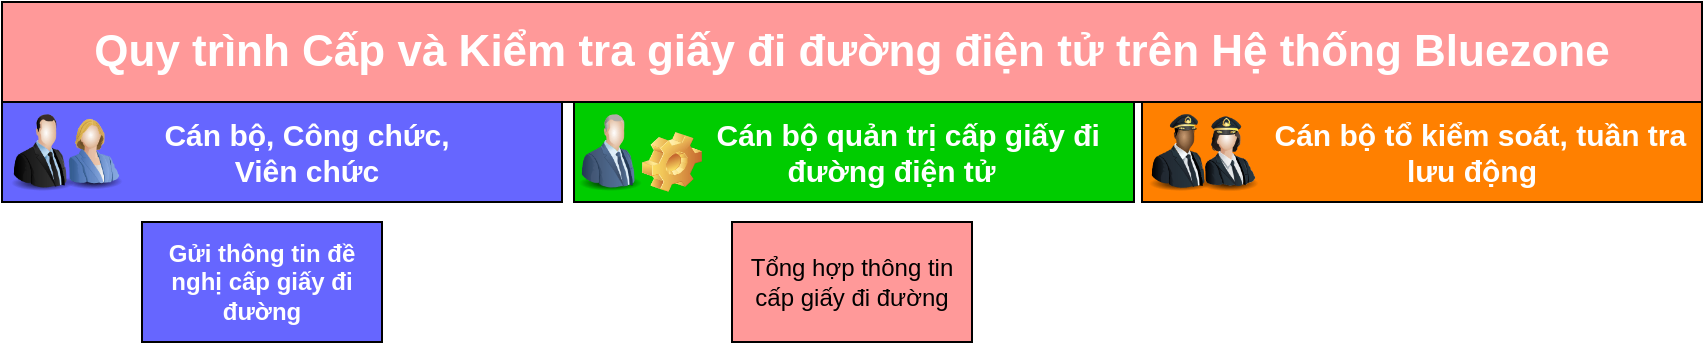 <mxfile version="15.3.5" type="github">
  <diagram id="aXsHD7Z4nfJTBLjKKZMQ" name="Page-1">
    <mxGraphModel dx="1038" dy="579" grid="1" gridSize="10" guides="1" tooltips="1" connect="1" arrows="1" fold="1" page="1" pageScale="1" pageWidth="850" pageHeight="1100" math="0" shadow="0">
      <root>
        <mxCell id="0" />
        <mxCell id="1" parent="0" />
        <mxCell id="8f64qvsZTYQRd2PqQDZX-1" value="&lt;b&gt;&lt;font style=&quot;font-size: 22px&quot; color=&quot;#ffffff&quot;&gt;Quy trình Cấp và Kiểm tra giấy đi đường điện tử trên Hệ thống Bluezone&lt;/font&gt;&lt;/b&gt;" style="rounded=0;whiteSpace=wrap;html=1;hachureGap=4;pointerEvents=0;fillColor=#FF9999;" vertex="1" parent="1">
          <mxGeometry width="850" height="50" as="geometry" />
        </mxCell>
        <mxCell id="8f64qvsZTYQRd2PqQDZX-15" value="&lt;font color=&quot;#ffffff&quot; size=&quot;1&quot;&gt;&lt;b style=&quot;font-size: 15px&quot;&gt;&amp;nbsp; &amp;nbsp; &amp;nbsp; &amp;nbsp; &amp;nbsp; &amp;nbsp; &amp;nbsp; &amp;nbsp; &amp;nbsp; &amp;nbsp;Cán bộ, Công chức,&amp;nbsp; &amp;nbsp; &amp;nbsp; &amp;nbsp; &amp;nbsp; &amp;nbsp; &amp;nbsp; &amp;nbsp; &amp;nbsp; &amp;nbsp; Viên chức&lt;/b&gt;&lt;/font&gt;" style="rounded=0;whiteSpace=wrap;html=1;hachureGap=4;pointerEvents=0;fillColor=#6666FF;" vertex="1" parent="1">
          <mxGeometry y="50" width="280" height="50" as="geometry" />
        </mxCell>
        <mxCell id="8f64qvsZTYQRd2PqQDZX-16" value="&lt;font color=&quot;#ffffff&quot; size=&quot;1&quot;&gt;&lt;b style=&quot;font-size: 15px&quot;&gt;&amp;nbsp; &amp;nbsp; &amp;nbsp; &amp;nbsp; &amp;nbsp; &amp;nbsp; &amp;nbsp; &amp;nbsp; Cán bộ quản trị cấp giấy đi&amp;nbsp; &amp;nbsp; &amp;nbsp; &amp;nbsp; &amp;nbsp; &amp;nbsp; &amp;nbsp;đường điện tử&lt;/b&gt;&lt;/font&gt;" style="rounded=0;whiteSpace=wrap;html=1;hachureGap=4;pointerEvents=0;fillColor=#00CC00;" vertex="1" parent="1">
          <mxGeometry x="286" y="50" width="280" height="50" as="geometry" />
        </mxCell>
        <mxCell id="8f64qvsZTYQRd2PqQDZX-17" value="&lt;font color=&quot;#ffffff&quot; size=&quot;1&quot;&gt;&lt;b style=&quot;font-size: 15px&quot;&gt;&amp;nbsp; &amp;nbsp; &amp;nbsp; &amp;nbsp; &amp;nbsp; &amp;nbsp; &amp;nbsp; &amp;nbsp;Cán bộ tổ kiểm soát, tuần tra&amp;nbsp; &amp;nbsp; &amp;nbsp; &amp;nbsp; &amp;nbsp; &amp;nbsp; &amp;nbsp; lưu động&lt;/b&gt;&lt;/font&gt;" style="rounded=0;whiteSpace=wrap;html=1;hachureGap=4;pointerEvents=0;fillColor=#FF8000;" vertex="1" parent="1">
          <mxGeometry x="570" y="50" width="280" height="50" as="geometry" />
        </mxCell>
        <mxCell id="8f64qvsZTYQRd2PqQDZX-18" value="" style="image;html=1;image=img/lib/clip_art/people/Suit_Man_128x128.png;hachureGap=4;pointerEvents=0;fillColor=#00CC00;" vertex="1" parent="1">
          <mxGeometry y="55" width="40" height="40" as="geometry" />
        </mxCell>
        <mxCell id="8f64qvsZTYQRd2PqQDZX-20" value="" style="image;html=1;image=img/lib/clip_art/people/Suit_Woman_Blue_128x128.png;hachureGap=4;pointerEvents=0;fillColor=#00CC00;" vertex="1" parent="1">
          <mxGeometry x="25" y="54" width="40" height="40" as="geometry" />
        </mxCell>
        <mxCell id="8f64qvsZTYQRd2PqQDZX-21" value="" style="image;html=1;image=img/lib/clip_art/people/Suit_Man_Blue_128x128.png;hachureGap=4;pointerEvents=0;fillColor=#00CC00;" vertex="1" parent="1">
          <mxGeometry x="284" y="55" width="40" height="40" as="geometry" />
        </mxCell>
        <mxCell id="8f64qvsZTYQRd2PqQDZX-22" value="" style="shape=image;html=1;verticalLabelPosition=bottom;verticalAlign=top;imageAspect=0;image=img/clipart/Gear_128x128.png;hachureGap=4;pointerEvents=0;fillColor=#00CC00;" vertex="1" parent="1">
          <mxGeometry x="320" y="65" width="30" height="30" as="geometry" />
        </mxCell>
        <mxCell id="8f64qvsZTYQRd2PqQDZX-23" value="" style="image;html=1;image=img/lib/clip_art/people/Pilot_Man_Black_128x128.png;hachureGap=4;pointerEvents=0;fillColor=#00CC00;" vertex="1" parent="1">
          <mxGeometry x="564" y="55" width="50" height="40" as="geometry" />
        </mxCell>
        <mxCell id="8f64qvsZTYQRd2PqQDZX-24" value="" style="image;html=1;image=img/lib/clip_art/people/Pilot_Woman_128x128.png;hachureGap=4;pointerEvents=0;fillColor=#00CC00;" vertex="1" parent="1">
          <mxGeometry x="583" y="55" width="60" height="40" as="geometry" />
        </mxCell>
        <mxCell id="8f64qvsZTYQRd2PqQDZX-26" value="&lt;font color=&quot;#ffffff&quot;&gt;&lt;b&gt;Gửi thông tin đề nghị cấp giấy đi đường&lt;/b&gt;&lt;/font&gt;" style="rounded=0;whiteSpace=wrap;html=1;hachureGap=4;pointerEvents=0;fillColor=#6666FF;" vertex="1" parent="1">
          <mxGeometry x="70" y="110" width="120" height="60" as="geometry" />
        </mxCell>
        <mxCell id="8f64qvsZTYQRd2PqQDZX-27" value="Tổng hợp thông tin cấp giấy đi đường" style="rounded=0;whiteSpace=wrap;html=1;hachureGap=4;pointerEvents=0;fillColor=#FF9999;" vertex="1" parent="1">
          <mxGeometry x="365" y="110" width="120" height="60" as="geometry" />
        </mxCell>
      </root>
    </mxGraphModel>
  </diagram>
</mxfile>
